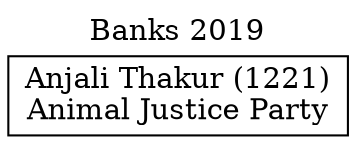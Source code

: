 // House preference flow
digraph "Anjali Thakur (1221)_Banks_2019" {
	graph [label="Banks 2019" labelloc=t mclimit=10]
	node [shape=box]
	"Anjali Thakur (1221)" [label="Anjali Thakur (1221)
Animal Justice Party"]
}
